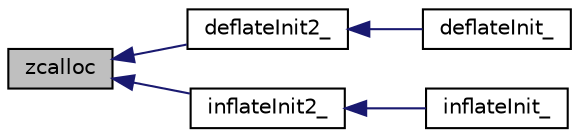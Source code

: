 digraph G
{
  edge [fontname="Helvetica",fontsize="10",labelfontname="Helvetica",labelfontsize="10"];
  node [fontname="Helvetica",fontsize="10",shape=record];
  rankdir="LR";
  Node1 [label="zcalloc",height=0.2,width=0.4,color="black", fillcolor="grey75", style="filled" fontcolor="black"];
  Node1 -> Node2 [dir="back",color="midnightblue",fontsize="10",style="solid",fontname="Helvetica"];
  Node2 [label="deflateInit2_",height=0.2,width=0.4,color="black", fillcolor="white", style="filled",URL="$deflate_8c.html#ae501d2862c68d17b909d6f1c9264815c"];
  Node2 -> Node3 [dir="back",color="midnightblue",fontsize="10",style="solid",fontname="Helvetica"];
  Node3 [label="deflateInit_",height=0.2,width=0.4,color="black", fillcolor="white", style="filled",URL="$deflate_8c.html#a0e6601591faa9573f27340153b0f3296"];
  Node1 -> Node4 [dir="back",color="midnightblue",fontsize="10",style="solid",fontname="Helvetica"];
  Node4 [label="inflateInit2_",height=0.2,width=0.4,color="black", fillcolor="white", style="filled",URL="$inflate_8c.html#aa87e80daa481d931b2d4d414769d432a"];
  Node4 -> Node5 [dir="back",color="midnightblue",fontsize="10",style="solid",fontname="Helvetica"];
  Node5 [label="inflateInit_",height=0.2,width=0.4,color="black", fillcolor="white", style="filled",URL="$inflate_8c.html#aed01e9084fe1ed4d8808bbcf525dfe63"];
}
